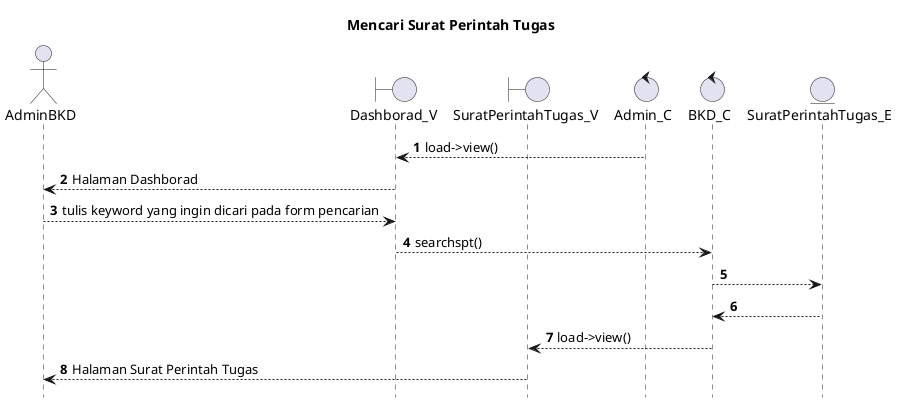 @startuml

autonumber
hide footbox
title Mencari Surat Perintah Tugas

Actor AdminBKD
boundary Dashborad_V
boundary SuratPerintahTugas_V
control Admin_C
control BKD_C
Entity SuratPerintahTugas_E

Admin_C --> Dashborad_V: load->view()
Dashborad_V --> AdminBKD: Halaman Dashborad
AdminBKD --> Dashborad_V: tulis keyword yang ingin dicari pada form pencarian
Dashborad_V --> BKD_C: searchspt()
BKD_C --> SuratPerintahTugas_E:
    
    SuratPerintahTugas_E --> BKD_C:
    BKD_C --> SuratPerintahTugas_V: load->view()
    SuratPerintahTugas_V --> AdminBKD: Halaman Surat Perintah Tugas

@enduml